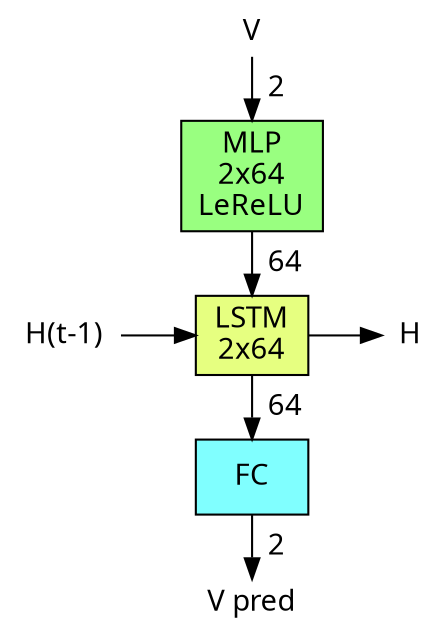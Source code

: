 digraph simple {
    ranksep=0.2
    node [shape=box,style=filled,fontname="sans serif"];
    edge [fontname="sans serif", labelfontsize=12, labelangle=0];

    // FC Nodes
    node [fillcolor="0.5,0.5,1.0"]
    out1 [label="FC"]
    
    node [fillcolor="0.3,0.5,1.0"]
    mlp [label="MLP\n2x64\nLeReLU"]

    // LSTM Nodes
    node [fillcolor="0.2,0.5,1.0"]
    lstm [label="LSTM\n2x64"]

    // Tensors
    node [shape=plaintext, fillcolor="none",  width=0, height=0];
    input [label="V"]
    output [label="V pred"]
    h_prev [label="H(t-1)"]
    h [label="H"]

    // Edges
    subgraph {
        rank=same;
        h_prev -> lstm -> h;
    }
    input -> mlp [label="  2"]
    mlp -> lstm [label="  64"]
    lstm -> out1 [label="  64"]
    out1 -> output [label="  2"]
}
